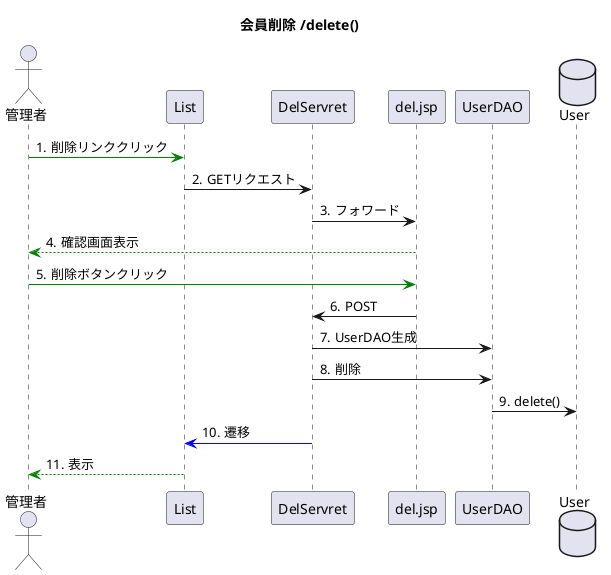 @startuml
title 会員削除 /delete()
autonumber "#."
actor 管理者
database User

管理者 -[#green]> List:削除リンククリック
List ->DelServret:GETリクエスト
DelServret -> del.jsp:フォワード
del.jsp --[#green]> 管理者:確認画面表示
管理者 -[#green]> del.jsp:削除ボタンクリック
del.jsp -> DelServret:POST
DelServret -> UserDAO:UserDAO生成
DelServret -> UserDAO:削除
UserDAO -> User:delete()
DelServret-[#blue]> List:遷移
List --[#green]> 管理者:表示
database User
@enduml